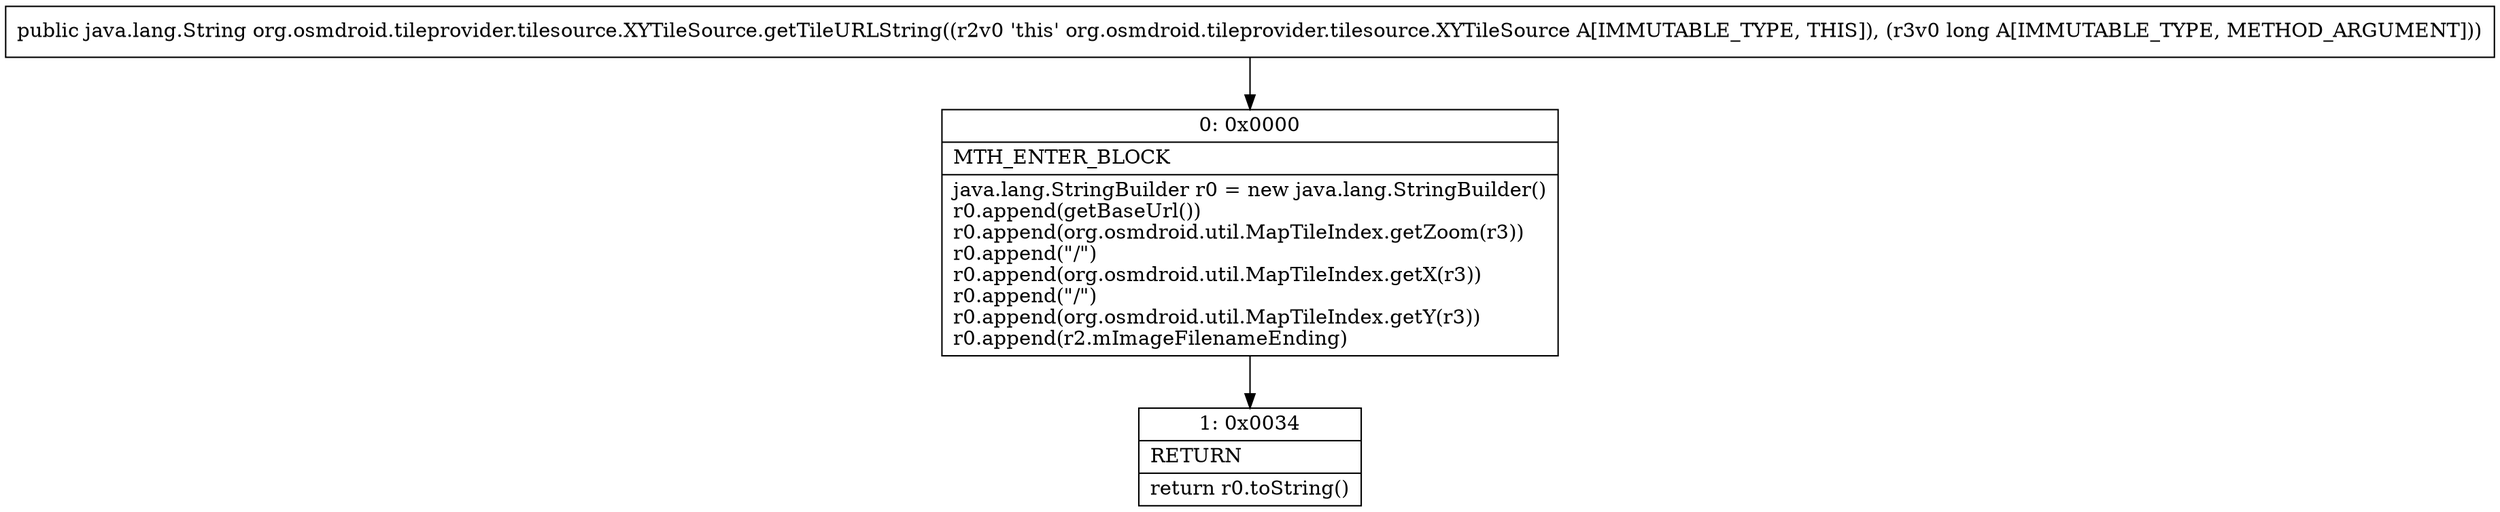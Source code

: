 digraph "CFG fororg.osmdroid.tileprovider.tilesource.XYTileSource.getTileURLString(J)Ljava\/lang\/String;" {
Node_0 [shape=record,label="{0\:\ 0x0000|MTH_ENTER_BLOCK\l|java.lang.StringBuilder r0 = new java.lang.StringBuilder()\lr0.append(getBaseUrl())\lr0.append(org.osmdroid.util.MapTileIndex.getZoom(r3))\lr0.append(\"\/\")\lr0.append(org.osmdroid.util.MapTileIndex.getX(r3))\lr0.append(\"\/\")\lr0.append(org.osmdroid.util.MapTileIndex.getY(r3))\lr0.append(r2.mImageFilenameEnding)\l}"];
Node_1 [shape=record,label="{1\:\ 0x0034|RETURN\l|return r0.toString()\l}"];
MethodNode[shape=record,label="{public java.lang.String org.osmdroid.tileprovider.tilesource.XYTileSource.getTileURLString((r2v0 'this' org.osmdroid.tileprovider.tilesource.XYTileSource A[IMMUTABLE_TYPE, THIS]), (r3v0 long A[IMMUTABLE_TYPE, METHOD_ARGUMENT])) }"];
MethodNode -> Node_0;
Node_0 -> Node_1;
}

